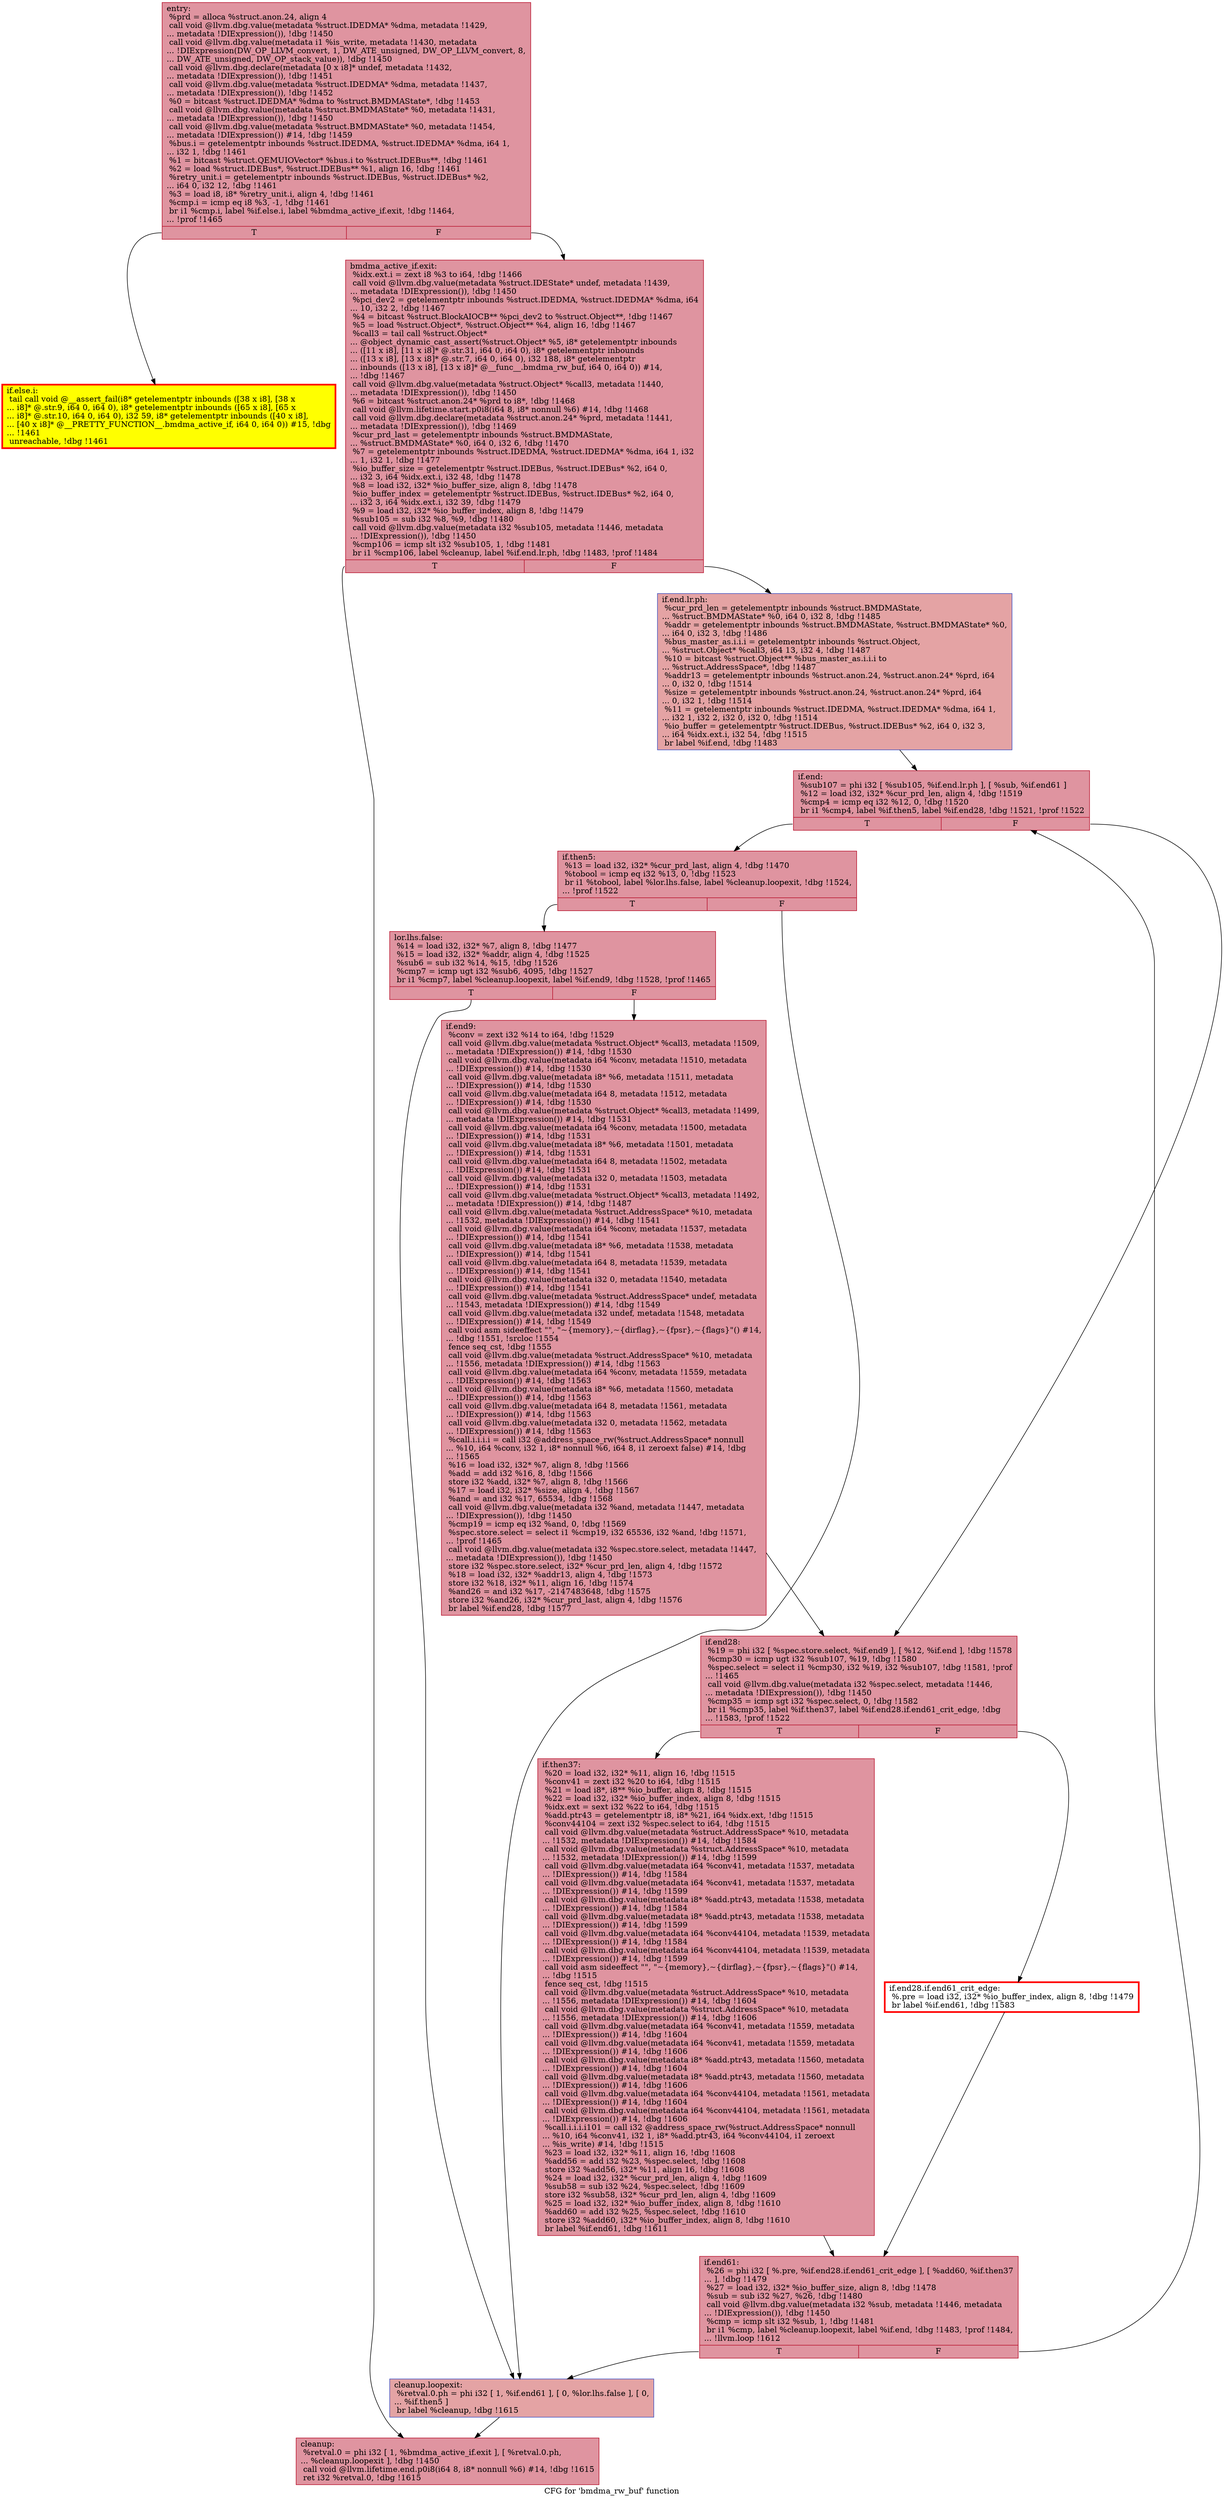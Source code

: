 digraph "CFG for 'bmdma_rw_buf' function" {
	label="CFG for 'bmdma_rw_buf' function";

	Node0x5589236d5800 [shape=record,color="#b70d28ff", style=filled, fillcolor="#b70d2870",label="{entry:\l  %prd = alloca %struct.anon.24, align 4\l  call void @llvm.dbg.value(metadata %struct.IDEDMA* %dma, metadata !1429,\l... metadata !DIExpression()), !dbg !1450\l  call void @llvm.dbg.value(metadata i1 %is_write, metadata !1430, metadata\l... !DIExpression(DW_OP_LLVM_convert, 1, DW_ATE_unsigned, DW_OP_LLVM_convert, 8,\l... DW_ATE_unsigned, DW_OP_stack_value)), !dbg !1450\l  call void @llvm.dbg.declare(metadata [0 x i8]* undef, metadata !1432,\l... metadata !DIExpression()), !dbg !1451\l  call void @llvm.dbg.value(metadata %struct.IDEDMA* %dma, metadata !1437,\l... metadata !DIExpression()), !dbg !1452\l  %0 = bitcast %struct.IDEDMA* %dma to %struct.BMDMAState*, !dbg !1453\l  call void @llvm.dbg.value(metadata %struct.BMDMAState* %0, metadata !1431,\l... metadata !DIExpression()), !dbg !1450\l  call void @llvm.dbg.value(metadata %struct.BMDMAState* %0, metadata !1454,\l... metadata !DIExpression()) #14, !dbg !1459\l  %bus.i = getelementptr inbounds %struct.IDEDMA, %struct.IDEDMA* %dma, i64 1,\l... i32 1, !dbg !1461\l  %1 = bitcast %struct.QEMUIOVector* %bus.i to %struct.IDEBus**, !dbg !1461\l  %2 = load %struct.IDEBus*, %struct.IDEBus** %1, align 16, !dbg !1461\l  %retry_unit.i = getelementptr inbounds %struct.IDEBus, %struct.IDEBus* %2,\l... i64 0, i32 12, !dbg !1461\l  %3 = load i8, i8* %retry_unit.i, align 4, !dbg !1461\l  %cmp.i = icmp eq i8 %3, -1, !dbg !1461\l  br i1 %cmp.i, label %if.else.i, label %bmdma_active_if.exit, !dbg !1464,\l... !prof !1465\l|{<s0>T|<s1>F}}"];
	Node0x5589236d5800:s0 -> Node0x558923b9b8a0;
	Node0x5589236d5800:s1 -> Node0x558923bcf590;
	Node0x558923b9b8a0 [shape=record,penwidth=3.0, style="filled", color="red", fillcolor="yellow",label="{if.else.i:                                        \l  tail call void @__assert_fail(i8* getelementptr inbounds ([38 x i8], [38 x\l... i8]* @.str.9, i64 0, i64 0), i8* getelementptr inbounds ([65 x i8], [65 x\l... i8]* @.str.10, i64 0, i64 0), i32 59, i8* getelementptr inbounds ([40 x i8],\l... [40 x i8]* @__PRETTY_FUNCTION__.bmdma_active_if, i64 0, i64 0)) #15, !dbg\l... !1461\l  unreachable, !dbg !1461\l}"];
	Node0x558923bcf590 [shape=record,color="#b70d28ff", style=filled, fillcolor="#b70d2870",label="{bmdma_active_if.exit:                             \l  %idx.ext.i = zext i8 %3 to i64, !dbg !1466\l  call void @llvm.dbg.value(metadata %struct.IDEState* undef, metadata !1439,\l... metadata !DIExpression()), !dbg !1450\l  %pci_dev2 = getelementptr inbounds %struct.IDEDMA, %struct.IDEDMA* %dma, i64\l... 10, i32 2, !dbg !1467\l  %4 = bitcast %struct.BlockAIOCB** %pci_dev2 to %struct.Object**, !dbg !1467\l  %5 = load %struct.Object*, %struct.Object** %4, align 16, !dbg !1467\l  %call3 = tail call %struct.Object*\l... @object_dynamic_cast_assert(%struct.Object* %5, i8* getelementptr inbounds\l... ([11 x i8], [11 x i8]* @.str.31, i64 0, i64 0), i8* getelementptr inbounds\l... ([13 x i8], [13 x i8]* @.str.7, i64 0, i64 0), i32 188, i8* getelementptr\l... inbounds ([13 x i8], [13 x i8]* @__func__.bmdma_rw_buf, i64 0, i64 0)) #14,\l... !dbg !1467\l  call void @llvm.dbg.value(metadata %struct.Object* %call3, metadata !1440,\l... metadata !DIExpression()), !dbg !1450\l  %6 = bitcast %struct.anon.24* %prd to i8*, !dbg !1468\l  call void @llvm.lifetime.start.p0i8(i64 8, i8* nonnull %6) #14, !dbg !1468\l  call void @llvm.dbg.declare(metadata %struct.anon.24* %prd, metadata !1441,\l... metadata !DIExpression()), !dbg !1469\l  %cur_prd_last = getelementptr inbounds %struct.BMDMAState,\l... %struct.BMDMAState* %0, i64 0, i32 6, !dbg !1470\l  %7 = getelementptr inbounds %struct.IDEDMA, %struct.IDEDMA* %dma, i64 1, i32\l... 1, i32 1, !dbg !1477\l  %io_buffer_size = getelementptr %struct.IDEBus, %struct.IDEBus* %2, i64 0,\l... i32 3, i64 %idx.ext.i, i32 48, !dbg !1478\l  %8 = load i32, i32* %io_buffer_size, align 8, !dbg !1478\l  %io_buffer_index = getelementptr %struct.IDEBus, %struct.IDEBus* %2, i64 0,\l... i32 3, i64 %idx.ext.i, i32 39, !dbg !1479\l  %9 = load i32, i32* %io_buffer_index, align 8, !dbg !1479\l  %sub105 = sub i32 %8, %9, !dbg !1480\l  call void @llvm.dbg.value(metadata i32 %sub105, metadata !1446, metadata\l... !DIExpression()), !dbg !1450\l  %cmp106 = icmp slt i32 %sub105, 1, !dbg !1481\l  br i1 %cmp106, label %cleanup, label %if.end.lr.ph, !dbg !1483, !prof !1484\l|{<s0>T|<s1>F}}"];
	Node0x558923bcf590:s0 -> Node0x558923bfdfc0;
	Node0x558923bcf590:s1 -> Node0x558923b0ce40;
	Node0x558923b0ce40 [shape=record,color="#3d50c3ff", style=filled, fillcolor="#c32e3170",label="{if.end.lr.ph:                                     \l  %cur_prd_len = getelementptr inbounds %struct.BMDMAState,\l... %struct.BMDMAState* %0, i64 0, i32 8, !dbg !1485\l  %addr = getelementptr inbounds %struct.BMDMAState, %struct.BMDMAState* %0,\l... i64 0, i32 3, !dbg !1486\l  %bus_master_as.i.i.i = getelementptr inbounds %struct.Object,\l... %struct.Object* %call3, i64 13, i32 4, !dbg !1487\l  %10 = bitcast %struct.Object** %bus_master_as.i.i.i to\l... %struct.AddressSpace*, !dbg !1487\l  %addr13 = getelementptr inbounds %struct.anon.24, %struct.anon.24* %prd, i64\l... 0, i32 0, !dbg !1514\l  %size = getelementptr inbounds %struct.anon.24, %struct.anon.24* %prd, i64\l... 0, i32 1, !dbg !1514\l  %11 = getelementptr inbounds %struct.IDEDMA, %struct.IDEDMA* %dma, i64 1,\l... i32 1, i32 2, i32 0, i32 0, !dbg !1514\l  %io_buffer = getelementptr %struct.IDEBus, %struct.IDEBus* %2, i64 0, i32 3,\l... i64 %idx.ext.i, i32 54, !dbg !1515\l  br label %if.end, !dbg !1483\l}"];
	Node0x558923b0ce40 -> Node0x558923bfc720;
	Node0x558923bfc720 [shape=record,color="#b70d28ff", style=filled, fillcolor="#b70d2870",label="{if.end:                                           \l  %sub107 = phi i32 [ %sub105, %if.end.lr.ph ], [ %sub, %if.end61 ]\l  %12 = load i32, i32* %cur_prd_len, align 4, !dbg !1519\l  %cmp4 = icmp eq i32 %12, 0, !dbg !1520\l  br i1 %cmp4, label %if.then5, label %if.end28, !dbg !1521, !prof !1522\l|{<s0>T|<s1>F}}"];
	Node0x558923bfc720:s0 -> Node0x558923bfcad0;
	Node0x558923bfc720:s1 -> Node0x558923bfcb20;
	Node0x558923bfcad0 [shape=record,color="#b70d28ff", style=filled, fillcolor="#b70d2870",label="{if.then5:                                         \l  %13 = load i32, i32* %cur_prd_last, align 4, !dbg !1470\l  %tobool = icmp eq i32 %13, 0, !dbg !1523\l  br i1 %tobool, label %lor.lhs.false, label %cleanup.loopexit, !dbg !1524,\l... !prof !1522\l|{<s0>T|<s1>F}}"];
	Node0x558923bfcad0:s0 -> Node0x558923bfd1f0;
	Node0x558923bfcad0:s1 -> Node0x558923bbba50;
	Node0x558923bfd1f0 [shape=record,color="#b70d28ff", style=filled, fillcolor="#b70d2870",label="{lor.lhs.false:                                    \l  %14 = load i32, i32* %7, align 8, !dbg !1477\l  %15 = load i32, i32* %addr, align 4, !dbg !1525\l  %sub6 = sub i32 %14, %15, !dbg !1526\l  %cmp7 = icmp ugt i32 %sub6, 4095, !dbg !1527\l  br i1 %cmp7, label %cleanup.loopexit, label %if.end9, !dbg !1528, !prof !1465\l|{<s0>T|<s1>F}}"];
	Node0x558923bfd1f0:s0 -> Node0x558923bbba50;
	Node0x558923bfd1f0:s1 -> Node0x558923bfd1a0;
	Node0x558923bfd1a0 [shape=record,color="#b70d28ff", style=filled, fillcolor="#b70d2870",label="{if.end9:                                          \l  %conv = zext i32 %14 to i64, !dbg !1529\l  call void @llvm.dbg.value(metadata %struct.Object* %call3, metadata !1509,\l... metadata !DIExpression()) #14, !dbg !1530\l  call void @llvm.dbg.value(metadata i64 %conv, metadata !1510, metadata\l... !DIExpression()) #14, !dbg !1530\l  call void @llvm.dbg.value(metadata i8* %6, metadata !1511, metadata\l... !DIExpression()) #14, !dbg !1530\l  call void @llvm.dbg.value(metadata i64 8, metadata !1512, metadata\l... !DIExpression()) #14, !dbg !1530\l  call void @llvm.dbg.value(metadata %struct.Object* %call3, metadata !1499,\l... metadata !DIExpression()) #14, !dbg !1531\l  call void @llvm.dbg.value(metadata i64 %conv, metadata !1500, metadata\l... !DIExpression()) #14, !dbg !1531\l  call void @llvm.dbg.value(metadata i8* %6, metadata !1501, metadata\l... !DIExpression()) #14, !dbg !1531\l  call void @llvm.dbg.value(metadata i64 8, metadata !1502, metadata\l... !DIExpression()) #14, !dbg !1531\l  call void @llvm.dbg.value(metadata i32 0, metadata !1503, metadata\l... !DIExpression()) #14, !dbg !1531\l  call void @llvm.dbg.value(metadata %struct.Object* %call3, metadata !1492,\l... metadata !DIExpression()) #14, !dbg !1487\l  call void @llvm.dbg.value(metadata %struct.AddressSpace* %10, metadata\l... !1532, metadata !DIExpression()) #14, !dbg !1541\l  call void @llvm.dbg.value(metadata i64 %conv, metadata !1537, metadata\l... !DIExpression()) #14, !dbg !1541\l  call void @llvm.dbg.value(metadata i8* %6, metadata !1538, metadata\l... !DIExpression()) #14, !dbg !1541\l  call void @llvm.dbg.value(metadata i64 8, metadata !1539, metadata\l... !DIExpression()) #14, !dbg !1541\l  call void @llvm.dbg.value(metadata i32 0, metadata !1540, metadata\l... !DIExpression()) #14, !dbg !1541\l  call void @llvm.dbg.value(metadata %struct.AddressSpace* undef, metadata\l... !1543, metadata !DIExpression()) #14, !dbg !1549\l  call void @llvm.dbg.value(metadata i32 undef, metadata !1548, metadata\l... !DIExpression()) #14, !dbg !1549\l  call void asm sideeffect \"\", \"~\{memory\},~\{dirflag\},~\{fpsr\},~\{flags\}\"() #14,\l... !dbg !1551, !srcloc !1554\l  fence seq_cst, !dbg !1555\l  call void @llvm.dbg.value(metadata %struct.AddressSpace* %10, metadata\l... !1556, metadata !DIExpression()) #14, !dbg !1563\l  call void @llvm.dbg.value(metadata i64 %conv, metadata !1559, metadata\l... !DIExpression()) #14, !dbg !1563\l  call void @llvm.dbg.value(metadata i8* %6, metadata !1560, metadata\l... !DIExpression()) #14, !dbg !1563\l  call void @llvm.dbg.value(metadata i64 8, metadata !1561, metadata\l... !DIExpression()) #14, !dbg !1563\l  call void @llvm.dbg.value(metadata i32 0, metadata !1562, metadata\l... !DIExpression()) #14, !dbg !1563\l  %call.i.i.i.i = call i32 @address_space_rw(%struct.AddressSpace* nonnull\l... %10, i64 %conv, i32 1, i8* nonnull %6, i64 8, i1 zeroext false) #14, !dbg\l... !1565\l  %16 = load i32, i32* %7, align 8, !dbg !1566\l  %add = add i32 %16, 8, !dbg !1566\l  store i32 %add, i32* %7, align 8, !dbg !1566\l  %17 = load i32, i32* %size, align 4, !dbg !1567\l  %and = and i32 %17, 65534, !dbg !1568\l  call void @llvm.dbg.value(metadata i32 %and, metadata !1447, metadata\l... !DIExpression()), !dbg !1450\l  %cmp19 = icmp eq i32 %and, 0, !dbg !1569\l  %spec.store.select = select i1 %cmp19, i32 65536, i32 %and, !dbg !1571,\l... !prof !1465\l  call void @llvm.dbg.value(metadata i32 %spec.store.select, metadata !1447,\l... metadata !DIExpression()), !dbg !1450\l  store i32 %spec.store.select, i32* %cur_prd_len, align 4, !dbg !1572\l  %18 = load i32, i32* %addr13, align 4, !dbg !1573\l  store i32 %18, i32* %11, align 16, !dbg !1574\l  %and26 = and i32 %17, -2147483648, !dbg !1575\l  store i32 %and26, i32* %cur_prd_last, align 4, !dbg !1576\l  br label %if.end28, !dbg !1577\l}"];
	Node0x558923bfd1a0 -> Node0x558923bfcb20;
	Node0x558923bfcb20 [shape=record,color="#b70d28ff", style=filled, fillcolor="#b70d2870",label="{if.end28:                                         \l  %19 = phi i32 [ %spec.store.select, %if.end9 ], [ %12, %if.end ], !dbg !1578\l  %cmp30 = icmp ugt i32 %sub107, %19, !dbg !1580\l  %spec.select = select i1 %cmp30, i32 %19, i32 %sub107, !dbg !1581, !prof\l... !1465\l  call void @llvm.dbg.value(metadata i32 %spec.select, metadata !1446,\l... metadata !DIExpression()), !dbg !1450\l  %cmp35 = icmp sgt i32 %spec.select, 0, !dbg !1582\l  br i1 %cmp35, label %if.then37, label %if.end28.if.end61_crit_edge, !dbg\l... !1583, !prof !1522\l|{<s0>T|<s1>F}}"];
	Node0x558923bfcb20:s0 -> Node0x558923c01ba0;
	Node0x558923bfcb20:s1 -> Node0x558923b20770;
	Node0x558923b20770 [shape=record,penwidth=3.0, color="red",label="{if.end28.if.end61_crit_edge:                      \l  %.pre = load i32, i32* %io_buffer_index, align 8, !dbg !1479\l  br label %if.end61, !dbg !1583\l}"];
	Node0x558923b20770 -> Node0x558923c01bf0;
	Node0x558923c01ba0 [shape=record,color="#b70d28ff", style=filled, fillcolor="#b70d2870",label="{if.then37:                                        \l  %20 = load i32, i32* %11, align 16, !dbg !1515\l  %conv41 = zext i32 %20 to i64, !dbg !1515\l  %21 = load i8*, i8** %io_buffer, align 8, !dbg !1515\l  %22 = load i32, i32* %io_buffer_index, align 8, !dbg !1515\l  %idx.ext = sext i32 %22 to i64, !dbg !1515\l  %add.ptr43 = getelementptr i8, i8* %21, i64 %idx.ext, !dbg !1515\l  %conv44104 = zext i32 %spec.select to i64, !dbg !1515\l  call void @llvm.dbg.value(metadata %struct.AddressSpace* %10, metadata\l... !1532, metadata !DIExpression()) #14, !dbg !1584\l  call void @llvm.dbg.value(metadata %struct.AddressSpace* %10, metadata\l... !1532, metadata !DIExpression()) #14, !dbg !1599\l  call void @llvm.dbg.value(metadata i64 %conv41, metadata !1537, metadata\l... !DIExpression()) #14, !dbg !1584\l  call void @llvm.dbg.value(metadata i64 %conv41, metadata !1537, metadata\l... !DIExpression()) #14, !dbg !1599\l  call void @llvm.dbg.value(metadata i8* %add.ptr43, metadata !1538, metadata\l... !DIExpression()) #14, !dbg !1584\l  call void @llvm.dbg.value(metadata i8* %add.ptr43, metadata !1538, metadata\l... !DIExpression()) #14, !dbg !1599\l  call void @llvm.dbg.value(metadata i64 %conv44104, metadata !1539, metadata\l... !DIExpression()) #14, !dbg !1584\l  call void @llvm.dbg.value(metadata i64 %conv44104, metadata !1539, metadata\l... !DIExpression()) #14, !dbg !1599\l  call void asm sideeffect \"\", \"~\{memory\},~\{dirflag\},~\{fpsr\},~\{flags\}\"() #14,\l... !dbg !1515\l  fence seq_cst, !dbg !1515\l  call void @llvm.dbg.value(metadata %struct.AddressSpace* %10, metadata\l... !1556, metadata !DIExpression()) #14, !dbg !1604\l  call void @llvm.dbg.value(metadata %struct.AddressSpace* %10, metadata\l... !1556, metadata !DIExpression()) #14, !dbg !1606\l  call void @llvm.dbg.value(metadata i64 %conv41, metadata !1559, metadata\l... !DIExpression()) #14, !dbg !1604\l  call void @llvm.dbg.value(metadata i64 %conv41, metadata !1559, metadata\l... !DIExpression()) #14, !dbg !1606\l  call void @llvm.dbg.value(metadata i8* %add.ptr43, metadata !1560, metadata\l... !DIExpression()) #14, !dbg !1604\l  call void @llvm.dbg.value(metadata i8* %add.ptr43, metadata !1560, metadata\l... !DIExpression()) #14, !dbg !1606\l  call void @llvm.dbg.value(metadata i64 %conv44104, metadata !1561, metadata\l... !DIExpression()) #14, !dbg !1604\l  call void @llvm.dbg.value(metadata i64 %conv44104, metadata !1561, metadata\l... !DIExpression()) #14, !dbg !1606\l  %call.i.i.i.i101 = call i32 @address_space_rw(%struct.AddressSpace* nonnull\l... %10, i64 %conv41, i32 1, i8* %add.ptr43, i64 %conv44104, i1 zeroext\l... %is_write) #14, !dbg !1515\l  %23 = load i32, i32* %11, align 16, !dbg !1608\l  %add56 = add i32 %23, %spec.select, !dbg !1608\l  store i32 %add56, i32* %11, align 16, !dbg !1608\l  %24 = load i32, i32* %cur_prd_len, align 4, !dbg !1609\l  %sub58 = sub i32 %24, %spec.select, !dbg !1609\l  store i32 %sub58, i32* %cur_prd_len, align 4, !dbg !1609\l  %25 = load i32, i32* %io_buffer_index, align 8, !dbg !1610\l  %add60 = add i32 %25, %spec.select, !dbg !1610\l  store i32 %add60, i32* %io_buffer_index, align 8, !dbg !1610\l  br label %if.end61, !dbg !1611\l}"];
	Node0x558923c01ba0 -> Node0x558923c01bf0;
	Node0x558923c01bf0 [shape=record,color="#b70d28ff", style=filled, fillcolor="#b70d2870",label="{if.end61:                                         \l  %26 = phi i32 [ %.pre, %if.end28.if.end61_crit_edge ], [ %add60, %if.then37\l... ], !dbg !1479\l  %27 = load i32, i32* %io_buffer_size, align 8, !dbg !1478\l  %sub = sub i32 %27, %26, !dbg !1480\l  call void @llvm.dbg.value(metadata i32 %sub, metadata !1446, metadata\l... !DIExpression()), !dbg !1450\l  %cmp = icmp slt i32 %sub, 1, !dbg !1481\l  br i1 %cmp, label %cleanup.loopexit, label %if.end, !dbg !1483, !prof !1484,\l... !llvm.loop !1612\l|{<s0>T|<s1>F}}"];
	Node0x558923c01bf0:s0 -> Node0x558923bbba50;
	Node0x558923c01bf0:s1 -> Node0x558923bfc720;
	Node0x558923bbba50 [shape=record,color="#3d50c3ff", style=filled, fillcolor="#c32e3170",label="{cleanup.loopexit:                                 \l  %retval.0.ph = phi i32 [ 1, %if.end61 ], [ 0, %lor.lhs.false ], [ 0,\l... %if.then5 ]\l  br label %cleanup, !dbg !1615\l}"];
	Node0x558923bbba50 -> Node0x558923bfdfc0;
	Node0x558923bfdfc0 [shape=record,color="#b70d28ff", style=filled, fillcolor="#b70d2870",label="{cleanup:                                          \l  %retval.0 = phi i32 [ 1, %bmdma_active_if.exit ], [ %retval.0.ph,\l... %cleanup.loopexit ], !dbg !1450\l  call void @llvm.lifetime.end.p0i8(i64 8, i8* nonnull %6) #14, !dbg !1615\l  ret i32 %retval.0, !dbg !1615\l}"];
}
